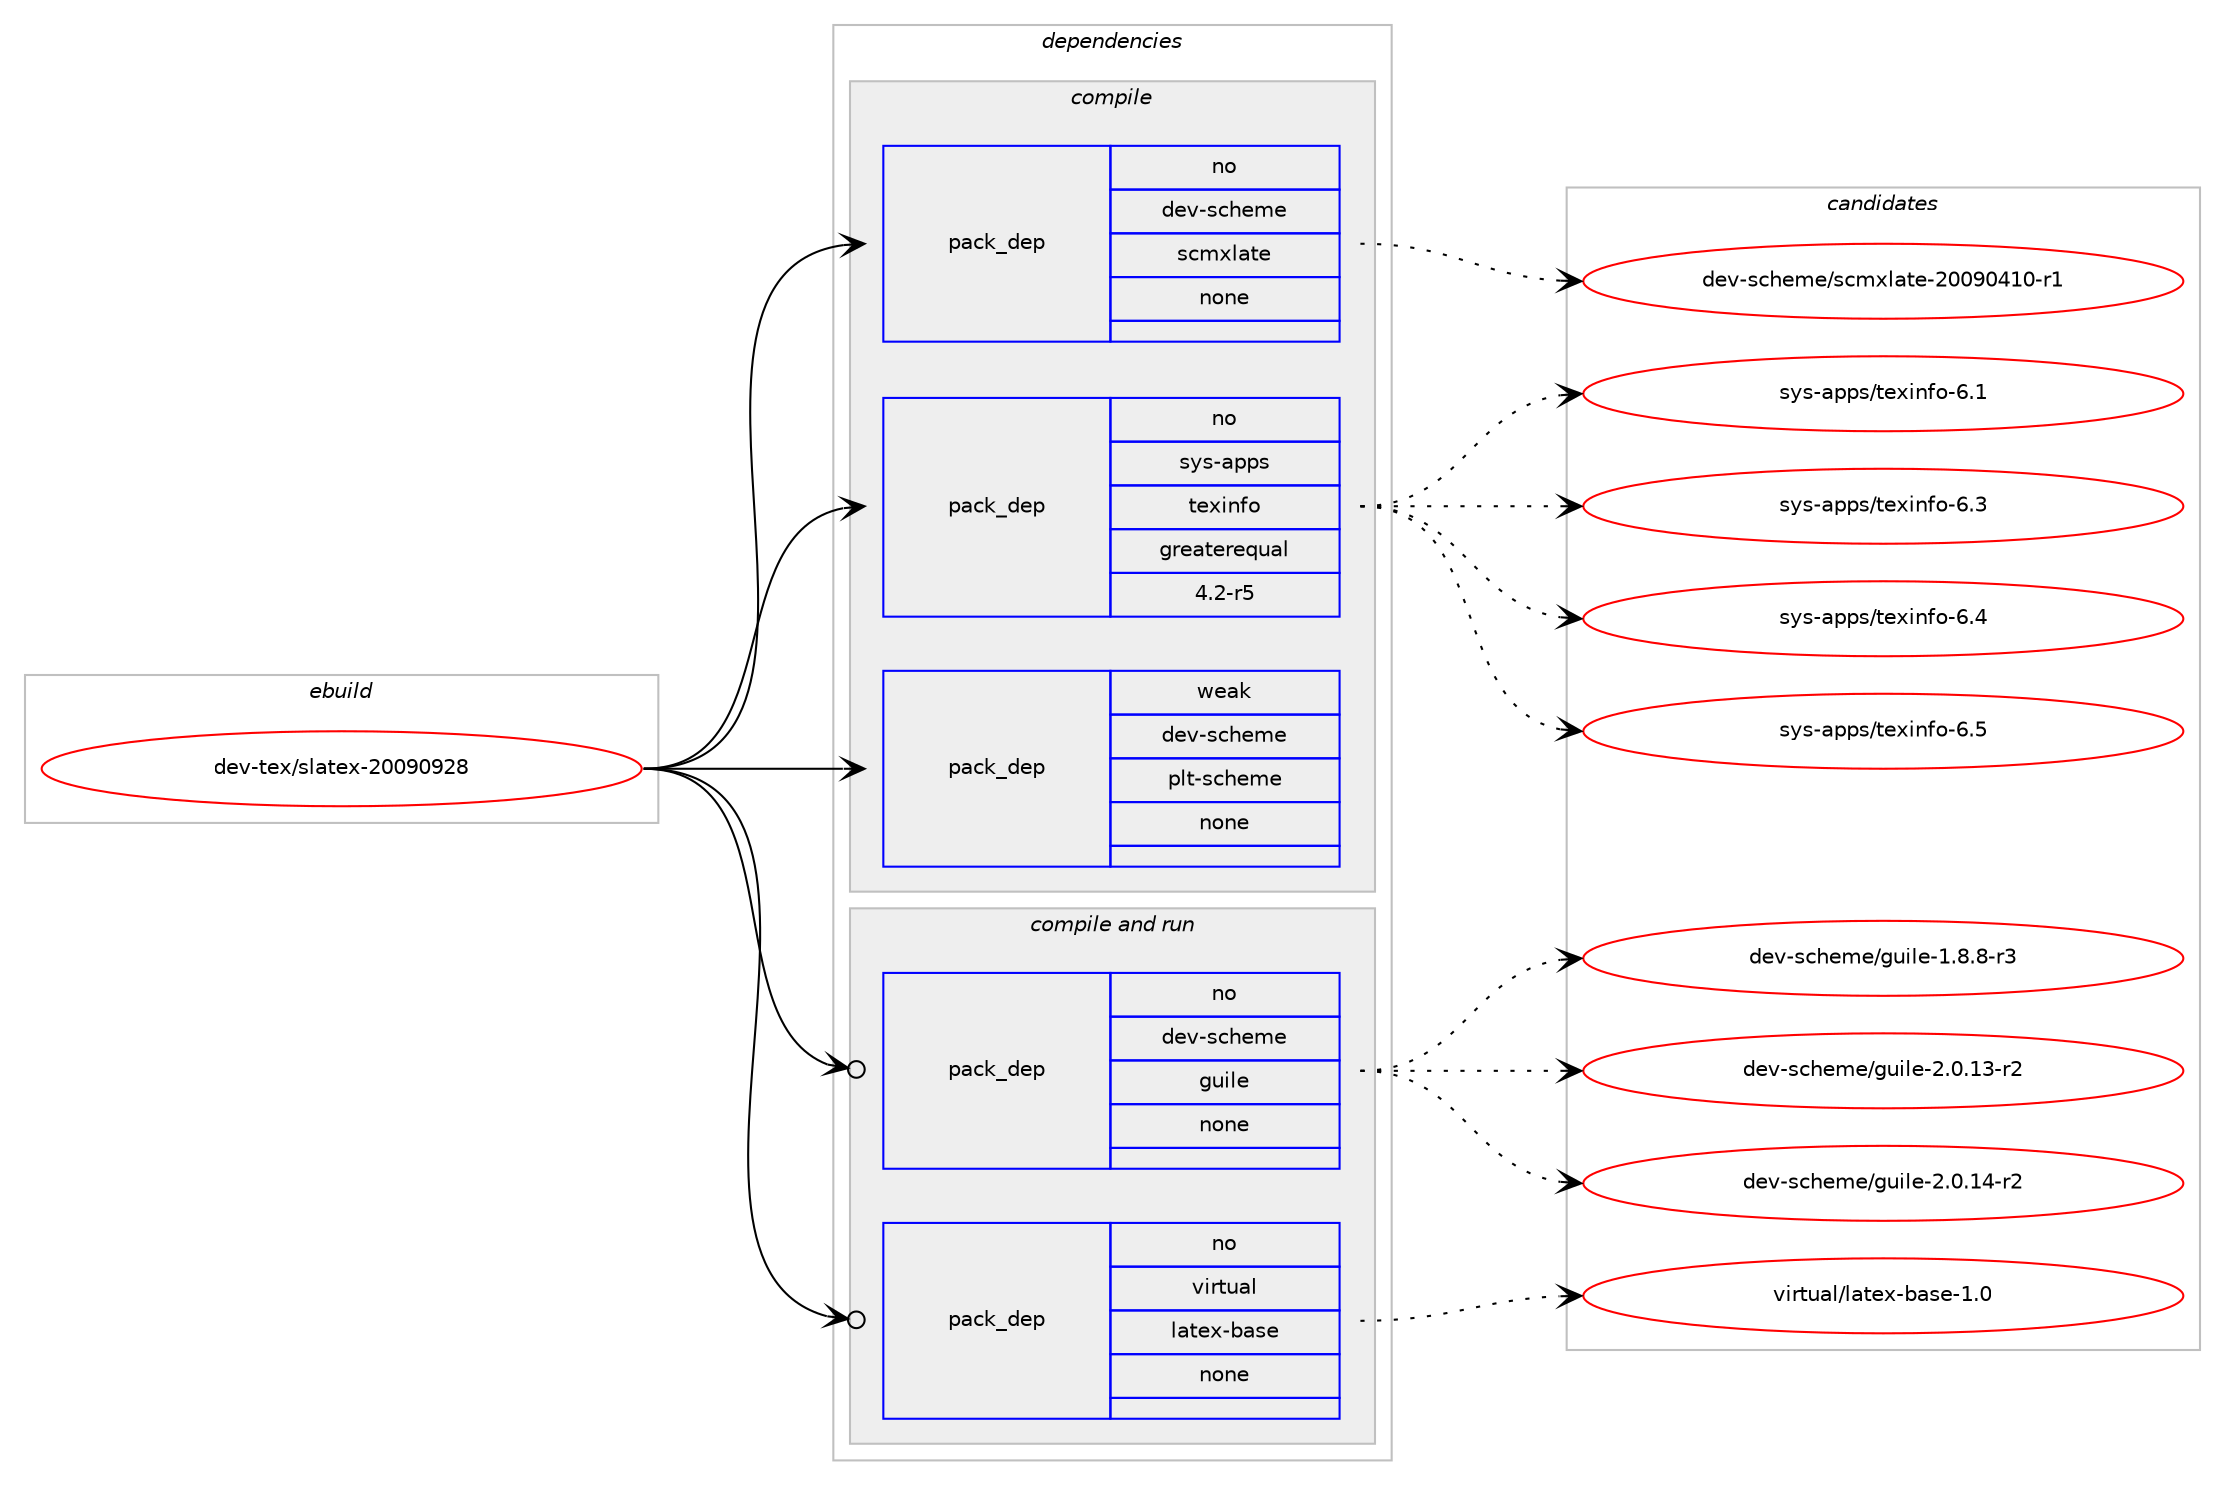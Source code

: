 digraph prolog {

# *************
# Graph options
# *************

newrank=true;
concentrate=true;
compound=true;
graph [rankdir=LR,fontname=Helvetica,fontsize=10,ranksep=1.5];#, ranksep=2.5, nodesep=0.2];
edge  [arrowhead=vee];
node  [fontname=Helvetica,fontsize=10];

# **********
# The ebuild
# **********

subgraph cluster_leftcol {
color=gray;
rank=same;
label=<<i>ebuild</i>>;
id [label="dev-tex/slatex-20090928", color=red, width=4, href="../dev-tex/slatex-20090928.svg"];
}

# ****************
# The dependencies
# ****************

subgraph cluster_midcol {
color=gray;
label=<<i>dependencies</i>>;
subgraph cluster_compile {
fillcolor="#eeeeee";
style=filled;
label=<<i>compile</i>>;
subgraph pack198756 {
dependency280094 [label=<<TABLE BORDER="0" CELLBORDER="1" CELLSPACING="0" CELLPADDING="4" WIDTH="220"><TR><TD ROWSPAN="6" CELLPADDING="30">pack_dep</TD></TR><TR><TD WIDTH="110">no</TD></TR><TR><TD>dev-scheme</TD></TR><TR><TD>scmxlate</TD></TR><TR><TD>none</TD></TR><TR><TD></TD></TR></TABLE>>, shape=none, color=blue];
}
id:e -> dependency280094:w [weight=20,style="solid",arrowhead="vee"];
subgraph pack198757 {
dependency280095 [label=<<TABLE BORDER="0" CELLBORDER="1" CELLSPACING="0" CELLPADDING="4" WIDTH="220"><TR><TD ROWSPAN="6" CELLPADDING="30">pack_dep</TD></TR><TR><TD WIDTH="110">no</TD></TR><TR><TD>sys-apps</TD></TR><TR><TD>texinfo</TD></TR><TR><TD>greaterequal</TD></TR><TR><TD>4.2-r5</TD></TR></TABLE>>, shape=none, color=blue];
}
id:e -> dependency280095:w [weight=20,style="solid",arrowhead="vee"];
subgraph pack198758 {
dependency280096 [label=<<TABLE BORDER="0" CELLBORDER="1" CELLSPACING="0" CELLPADDING="4" WIDTH="220"><TR><TD ROWSPAN="6" CELLPADDING="30">pack_dep</TD></TR><TR><TD WIDTH="110">weak</TD></TR><TR><TD>dev-scheme</TD></TR><TR><TD>plt-scheme</TD></TR><TR><TD>none</TD></TR><TR><TD></TD></TR></TABLE>>, shape=none, color=blue];
}
id:e -> dependency280096:w [weight=20,style="solid",arrowhead="vee"];
}
subgraph cluster_compileandrun {
fillcolor="#eeeeee";
style=filled;
label=<<i>compile and run</i>>;
subgraph pack198759 {
dependency280097 [label=<<TABLE BORDER="0" CELLBORDER="1" CELLSPACING="0" CELLPADDING="4" WIDTH="220"><TR><TD ROWSPAN="6" CELLPADDING="30">pack_dep</TD></TR><TR><TD WIDTH="110">no</TD></TR><TR><TD>dev-scheme</TD></TR><TR><TD>guile</TD></TR><TR><TD>none</TD></TR><TR><TD></TD></TR></TABLE>>, shape=none, color=blue];
}
id:e -> dependency280097:w [weight=20,style="solid",arrowhead="odotvee"];
subgraph pack198760 {
dependency280098 [label=<<TABLE BORDER="0" CELLBORDER="1" CELLSPACING="0" CELLPADDING="4" WIDTH="220"><TR><TD ROWSPAN="6" CELLPADDING="30">pack_dep</TD></TR><TR><TD WIDTH="110">no</TD></TR><TR><TD>virtual</TD></TR><TR><TD>latex-base</TD></TR><TR><TD>none</TD></TR><TR><TD></TD></TR></TABLE>>, shape=none, color=blue];
}
id:e -> dependency280098:w [weight=20,style="solid",arrowhead="odotvee"];
}
subgraph cluster_run {
fillcolor="#eeeeee";
style=filled;
label=<<i>run</i>>;
}
}

# **************
# The candidates
# **************

subgraph cluster_choices {
rank=same;
color=gray;
label=<<i>candidates</i>>;

subgraph choice198756 {
color=black;
nodesep=1;
choice10010111845115991041011091014711599109120108971161014550484857485249484511449 [label="dev-scheme/scmxlate-20090410-r1", color=red, width=4,href="../dev-scheme/scmxlate-20090410-r1.svg"];
dependency280094:e -> choice10010111845115991041011091014711599109120108971161014550484857485249484511449:w [style=dotted,weight="100"];
}
subgraph choice198757 {
color=black;
nodesep=1;
choice11512111545971121121154711610112010511010211145544649 [label="sys-apps/texinfo-6.1", color=red, width=4,href="../sys-apps/texinfo-6.1.svg"];
choice11512111545971121121154711610112010511010211145544651 [label="sys-apps/texinfo-6.3", color=red, width=4,href="../sys-apps/texinfo-6.3.svg"];
choice11512111545971121121154711610112010511010211145544652 [label="sys-apps/texinfo-6.4", color=red, width=4,href="../sys-apps/texinfo-6.4.svg"];
choice11512111545971121121154711610112010511010211145544653 [label="sys-apps/texinfo-6.5", color=red, width=4,href="../sys-apps/texinfo-6.5.svg"];
dependency280095:e -> choice11512111545971121121154711610112010511010211145544649:w [style=dotted,weight="100"];
dependency280095:e -> choice11512111545971121121154711610112010511010211145544651:w [style=dotted,weight="100"];
dependency280095:e -> choice11512111545971121121154711610112010511010211145544652:w [style=dotted,weight="100"];
dependency280095:e -> choice11512111545971121121154711610112010511010211145544653:w [style=dotted,weight="100"];
}
subgraph choice198758 {
color=black;
nodesep=1;
}
subgraph choice198759 {
color=black;
nodesep=1;
choice1001011184511599104101109101471031171051081014549465646564511451 [label="dev-scheme/guile-1.8.8-r3", color=red, width=4,href="../dev-scheme/guile-1.8.8-r3.svg"];
choice100101118451159910410110910147103117105108101455046484649514511450 [label="dev-scheme/guile-2.0.13-r2", color=red, width=4,href="../dev-scheme/guile-2.0.13-r2.svg"];
choice100101118451159910410110910147103117105108101455046484649524511450 [label="dev-scheme/guile-2.0.14-r2", color=red, width=4,href="../dev-scheme/guile-2.0.14-r2.svg"];
dependency280097:e -> choice1001011184511599104101109101471031171051081014549465646564511451:w [style=dotted,weight="100"];
dependency280097:e -> choice100101118451159910410110910147103117105108101455046484649514511450:w [style=dotted,weight="100"];
dependency280097:e -> choice100101118451159910410110910147103117105108101455046484649524511450:w [style=dotted,weight="100"];
}
subgraph choice198760 {
color=black;
nodesep=1;
choice11810511411611797108471089711610112045989711510145494648 [label="virtual/latex-base-1.0", color=red, width=4,href="../virtual/latex-base-1.0.svg"];
dependency280098:e -> choice11810511411611797108471089711610112045989711510145494648:w [style=dotted,weight="100"];
}
}

}
